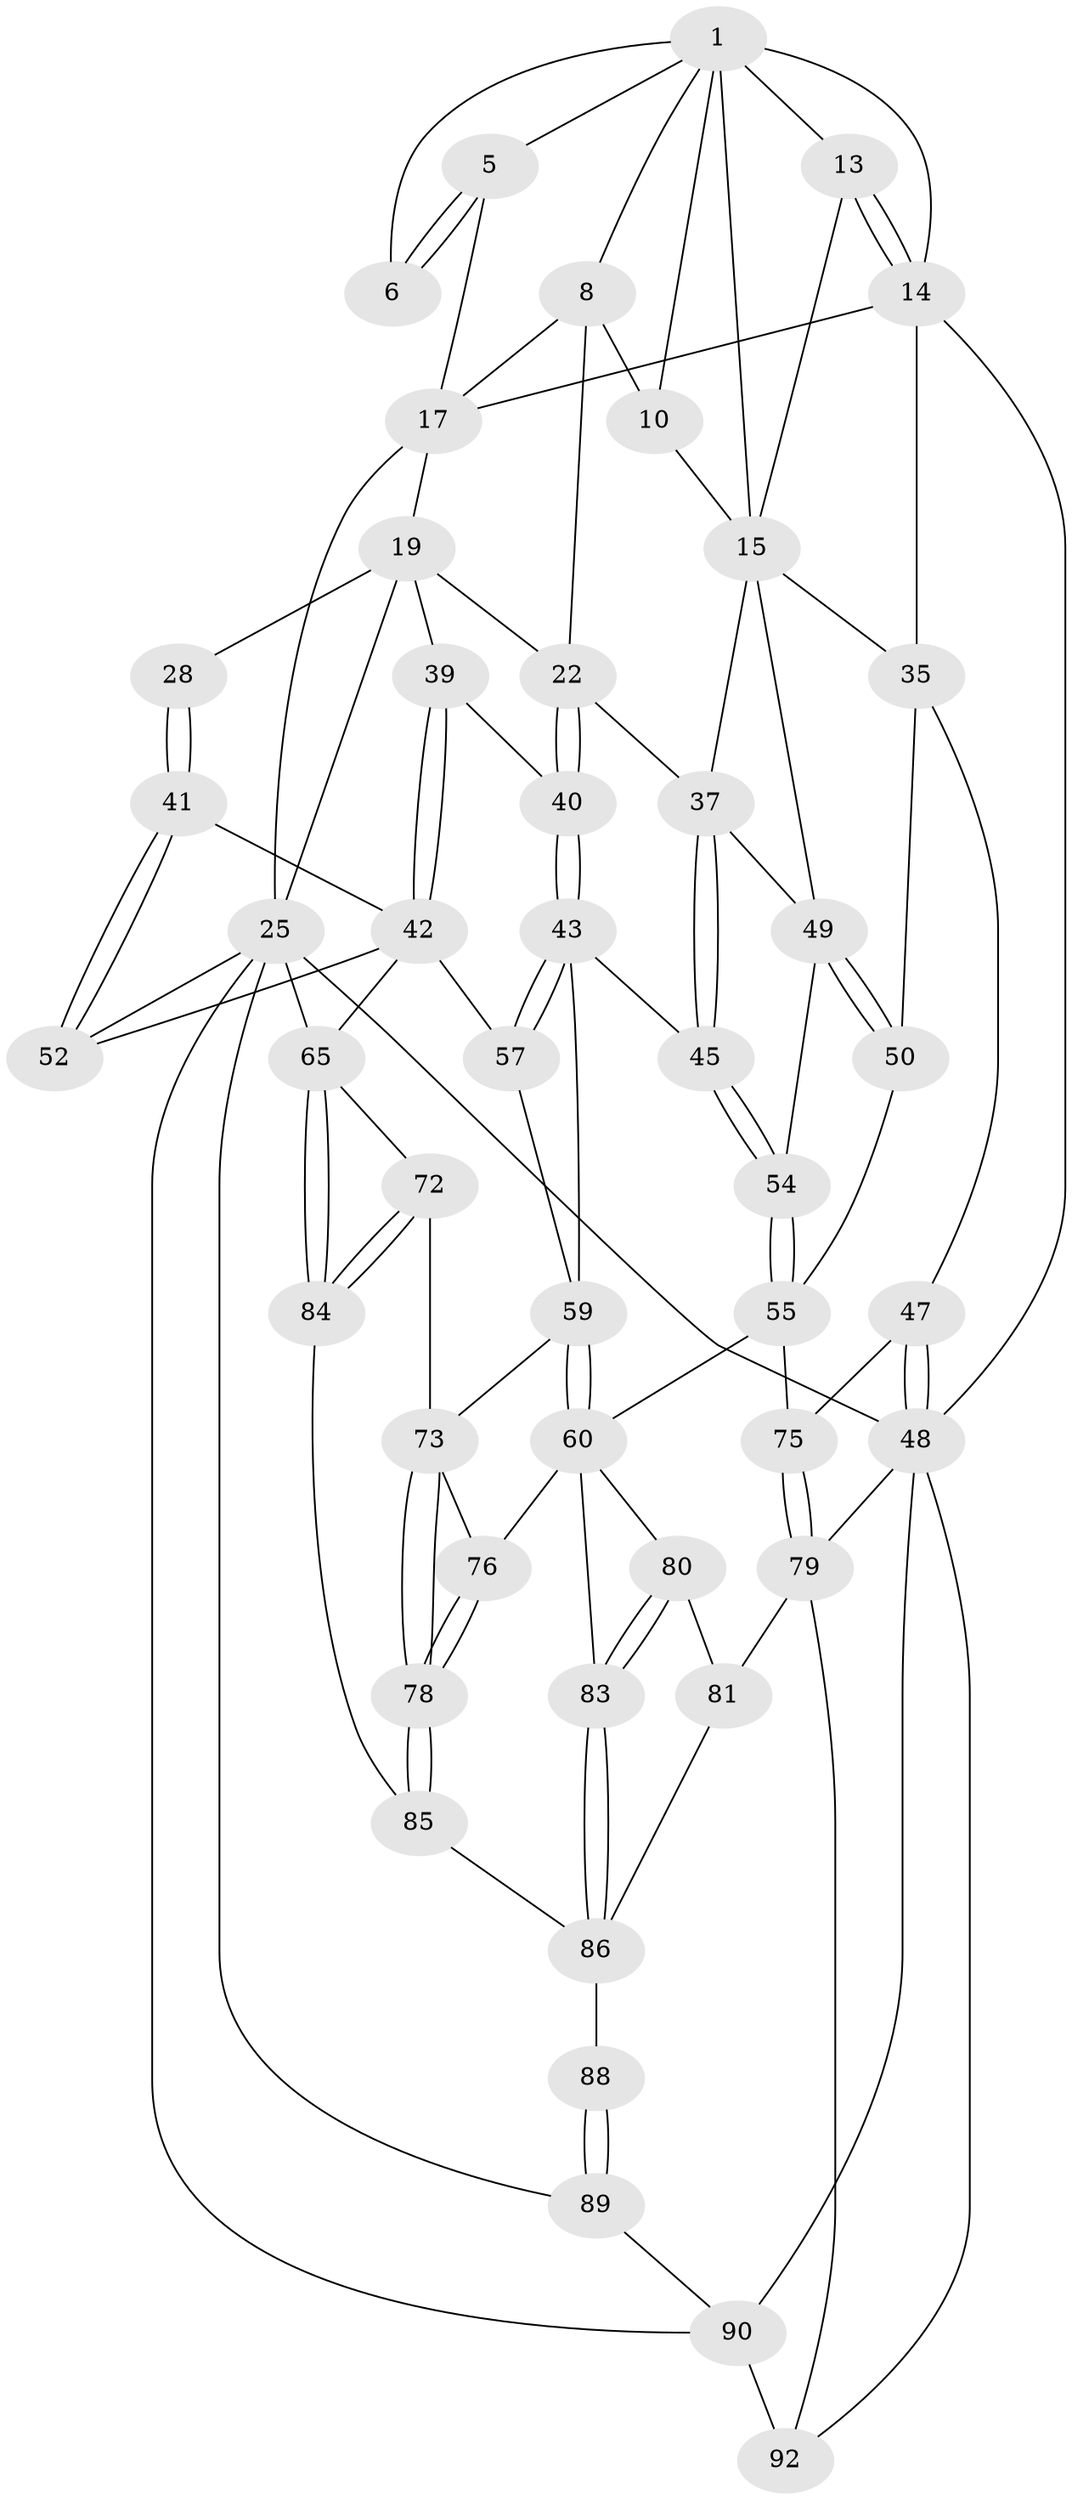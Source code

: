 // original degree distribution, {3: 0.020618556701030927, 4: 0.2268041237113402, 6: 0.1958762886597938, 5: 0.5567010309278351}
// Generated by graph-tools (version 1.1) at 2025/28/03/15/25 16:28:02]
// undirected, 48 vertices, 112 edges
graph export_dot {
graph [start="1"]
  node [color=gray90,style=filled];
  1 [pos="+0.11184589561170408+0.039077112605716176",super="+2+7"];
  5 [pos="+0+0"];
  6 [pos="+0.034532661219622125+0"];
  8 [pos="+0.4132985327317925+0",super="+9"];
  10 [pos="+0.37769550290810494+0.145588829983873",super="+11"];
  13 [pos="+0.04956264315717028+0.14576222590236004",super="+31"];
  14 [pos="+0.033309969035724814+0.14361403419705018",super="+26"];
  15 [pos="+0.23055414042974307+0.15640016530966894",super="+32"];
  17 [pos="+0.7747120479239546+0",super="+18"];
  19 [pos="+0.779297305210649+0",super="+20+24"];
  22 [pos="+0.6348125496351761+0.21209828905032888",super="+23"];
  25 [pos="+1+0.20810962720263956",super="+51+64"];
  28 [pos="+1+0.1959527329474219"];
  35 [pos="+0.10899758376578483+0.3024326436806522",super="+46"];
  37 [pos="+0.4461379317727901+0.3504535047829488",super="+38"];
  39 [pos="+0.7464698630444107+0.3057070704187413"];
  40 [pos="+0.6828052923161733+0.27428230770968054"];
  41 [pos="+0.8313070602411654+0.3880464284128974"];
  42 [pos="+0.7526913407965734+0.3147015863213457",super="+56"];
  43 [pos="+0.5654455174374+0.4376652009086116",super="+44"];
  45 [pos="+0.47318785063729074+0.42794496927197584"];
  47 [pos="+0+0.5094145552576631"];
  48 [pos="+0+0.548013322100604",super="+68"];
  49 [pos="+0.22466976274499087+0.33101828616407714",super="+53"];
  50 [pos="+0.21002550977730214+0.4572110802143744"];
  52 [pos="+0.8515484928711461+0.42775237108736525"];
  54 [pos="+0.33345481567992996+0.5051870495036819"];
  55 [pos="+0.2927178724578351+0.547278688196171",super="+62"];
  57 [pos="+0.6367456840061261+0.5308325070811921"];
  59 [pos="+0.4860554381398158+0.605637064794893",super="+63"];
  60 [pos="+0.45475068263294577+0.6258189214239016",super="+61+77"];
  65 [pos="+1+1",super="+66"];
  72 [pos="+0.8093809378610586+0.6556761400045112"];
  73 [pos="+0.7304665557641213+0.6567635953160809",super="+74"];
  75 [pos="+0.2503593583051848+0.6363214825710639"];
  76 [pos="+0.603098173561041+0.7872343394404423"];
  78 [pos="+0.6217721105392918+0.8141180065331072"];
  79 [pos="+0.1902210492937813+0.7163989321665373",super="+82"];
  80 [pos="+0.36515024947504265+0.7447519259690012"];
  81 [pos="+0.24853104113132643+0.8062571553011384"];
  83 [pos="+0.4004218842628477+0.8112280569950255"];
  84 [pos="+0.6835564827620341+0.8644486180694364"];
  85 [pos="+0.6380234782515712+0.849018386031033"];
  86 [pos="+0.39867270350126266+0.8222361511076768",super="+97+87"];
  88 [pos="+0.403585504780464+1"];
  89 [pos="+0.36184885890913077+1"];
  90 [pos="+0.23756341159482983+1",super="+91"];
  92 [pos="+0.16886661767126834+0.8102601839661516",super="+95"];
  1 -- 5;
  1 -- 8;
  1 -- 13 [weight=2];
  1 -- 15;
  1 -- 10;
  1 -- 6;
  1 -- 14;
  5 -- 6;
  5 -- 6;
  5 -- 17;
  8 -- 17;
  8 -- 10;
  8 -- 22;
  10 -- 15 [weight=2];
  13 -- 14;
  13 -- 14;
  13 -- 15;
  14 -- 48;
  14 -- 17;
  14 -- 35;
  15 -- 49;
  15 -- 35;
  15 -- 37;
  17 -- 19;
  17 -- 25 [weight=2];
  19 -- 28 [weight=2];
  19 -- 22;
  19 -- 39;
  19 -- 25;
  22 -- 40;
  22 -- 40;
  22 -- 37;
  25 -- 65 [weight=2];
  25 -- 52;
  25 -- 48;
  25 -- 89;
  25 -- 90;
  28 -- 41;
  28 -- 41;
  35 -- 50;
  35 -- 47;
  37 -- 45;
  37 -- 45;
  37 -- 49;
  39 -- 40;
  39 -- 42;
  39 -- 42;
  40 -- 43;
  40 -- 43;
  41 -- 42;
  41 -- 52;
  41 -- 52;
  42 -- 65;
  42 -- 52;
  42 -- 57;
  43 -- 57;
  43 -- 57;
  43 -- 59;
  43 -- 45;
  45 -- 54;
  45 -- 54;
  47 -- 48;
  47 -- 48;
  47 -- 75;
  48 -- 90;
  48 -- 92;
  48 -- 79 [weight=2];
  49 -- 50;
  49 -- 50;
  49 -- 54;
  50 -- 55;
  54 -- 55;
  54 -- 55;
  55 -- 75;
  55 -- 60;
  57 -- 59;
  59 -- 60;
  59 -- 60;
  59 -- 73;
  60 -- 80;
  60 -- 83;
  60 -- 76;
  65 -- 84;
  65 -- 84;
  65 -- 72;
  72 -- 73;
  72 -- 84;
  72 -- 84;
  73 -- 78;
  73 -- 78;
  73 -- 76;
  75 -- 79;
  75 -- 79;
  76 -- 78;
  76 -- 78;
  78 -- 85;
  78 -- 85;
  79 -- 81;
  79 -- 92;
  80 -- 81;
  80 -- 83;
  80 -- 83;
  81 -- 86;
  83 -- 86;
  83 -- 86;
  84 -- 85;
  85 -- 86;
  86 -- 88 [weight=2];
  88 -- 89;
  88 -- 89;
  89 -- 90;
  90 -- 92 [weight=2];
}
